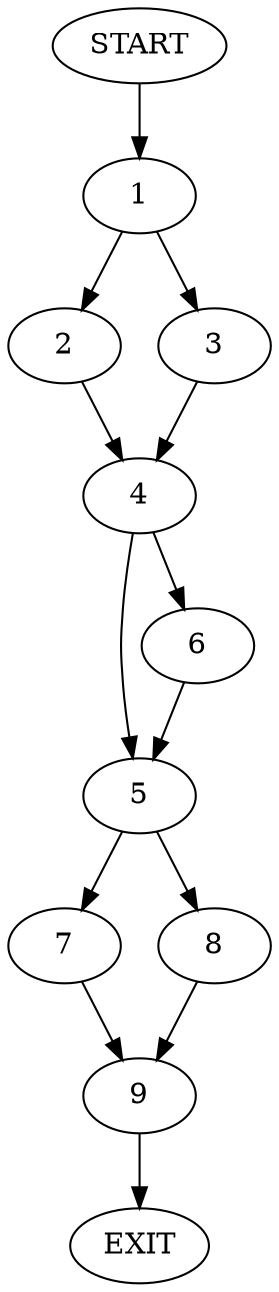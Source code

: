 digraph {
0 [label="START"];
1;
2;
3;
4;
5;
6;
7;
8;
9;
10 [label="EXIT"];
0 -> 1;
1 -> 2;
1 -> 3;
2 -> 4;
3 -> 4;
4 -> 5;
4 -> 6;
5 -> 7;
5 -> 8;
6 -> 5;
7 -> 9;
8 -> 9;
9 -> 10;
}